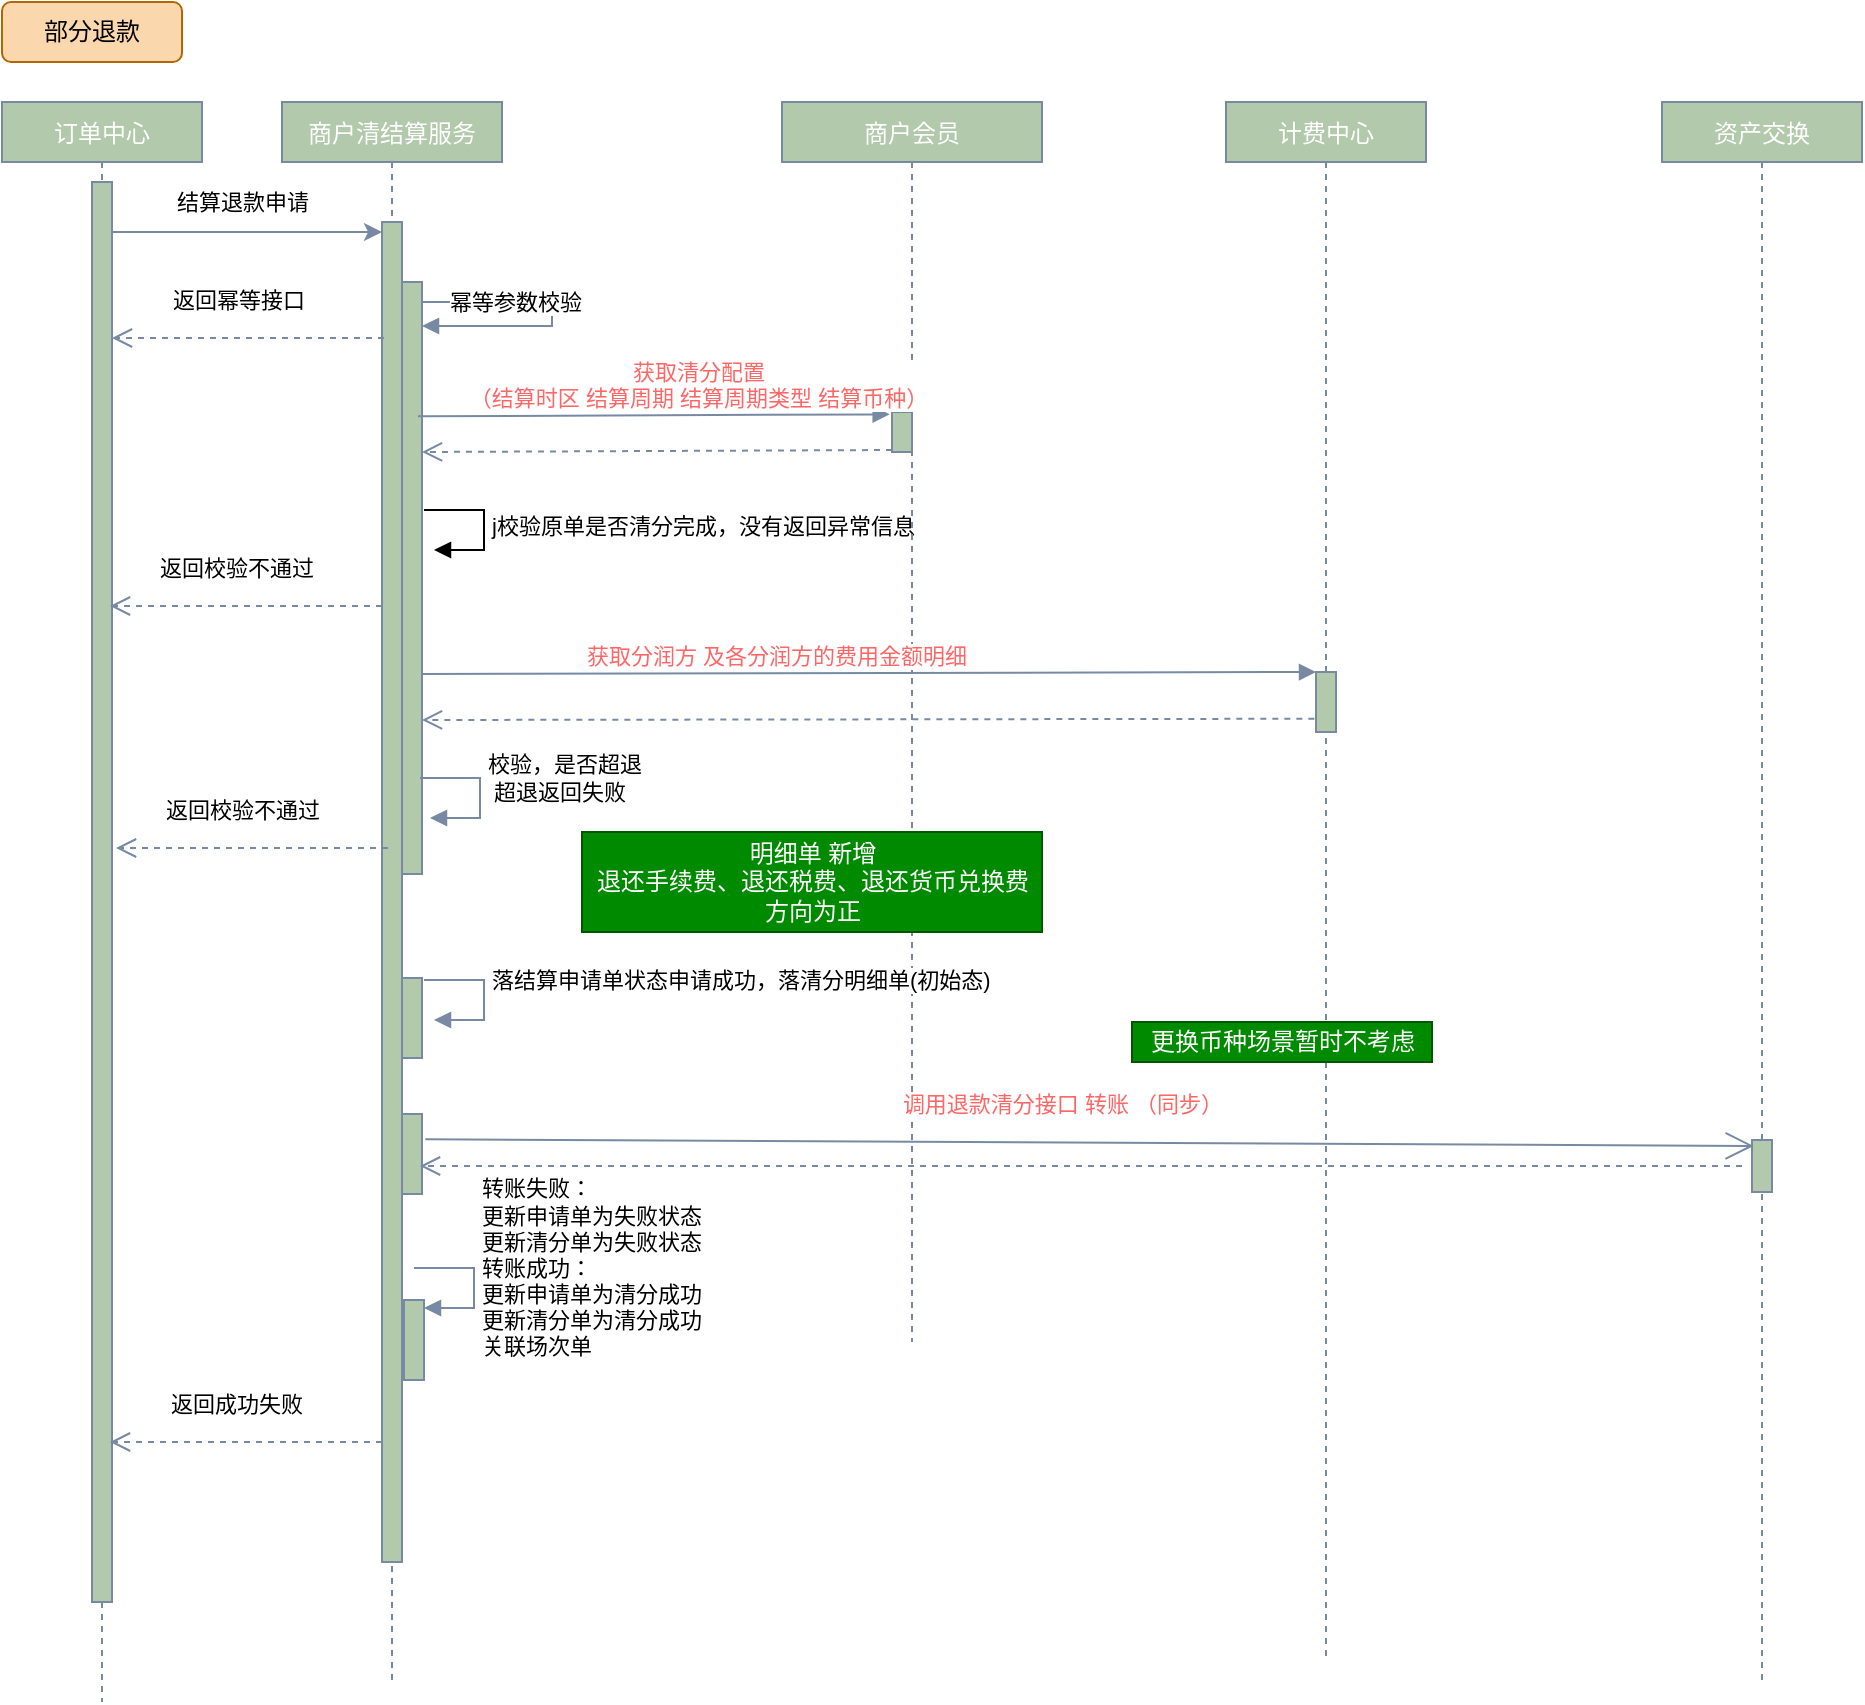 <mxfile version="16.0.3" type="github">
  <diagram id="kgpKYQtTHZ0yAKxKKP6v" name="Page-1">
    <mxGraphModel dx="1422" dy="754" grid="1" gridSize="10" guides="1" tooltips="1" connect="1" arrows="1" fold="1" page="1" pageScale="1" pageWidth="850" pageHeight="1100" math="0" shadow="0">
      <root>
        <mxCell id="0" />
        <mxCell id="1" parent="0" />
        <mxCell id="-24mSBLAlSgEENDBRZwc-1" value="订单中心" style="shape=umlLifeline;perimeter=lifelinePerimeter;container=1;collapsible=0;recursiveResize=0;shadow=0;strokeWidth=1;fillColor=#B2C9AB;strokeColor=#788AA3;fontColor=#FFFFFF;rounded=0;size=30;" parent="1" vertex="1">
          <mxGeometry x="20" y="60" width="100" height="800" as="geometry" />
        </mxCell>
        <mxCell id="-24mSBLAlSgEENDBRZwc-2" value="" style="points=[];perimeter=orthogonalPerimeter;shadow=0;strokeWidth=1;fillColor=#B2C9AB;strokeColor=#788AA3;fontColor=#46495D;rounded=0;" parent="-24mSBLAlSgEENDBRZwc-1" vertex="1">
          <mxGeometry x="45" y="40" width="10" height="710" as="geometry" />
        </mxCell>
        <mxCell id="-24mSBLAlSgEENDBRZwc-3" value="商户清结算服务" style="shape=umlLifeline;perimeter=lifelinePerimeter;container=1;collapsible=0;recursiveResize=0;shadow=0;strokeWidth=1;fillColor=#B2C9AB;strokeColor=#788AA3;fontColor=#FFFFFF;rounded=0;size=30;" parent="1" vertex="1">
          <mxGeometry x="160" y="60" width="110" height="790" as="geometry" />
        </mxCell>
        <mxCell id="-24mSBLAlSgEENDBRZwc-4" value="" style="points=[];perimeter=orthogonalPerimeter;shadow=0;strokeWidth=1;fillColor=#B2C9AB;strokeColor=#788AA3;fontColor=#46495D;rounded=0;" parent="-24mSBLAlSgEENDBRZwc-3" vertex="1">
          <mxGeometry x="50" y="60" width="10" height="670" as="geometry" />
        </mxCell>
        <mxCell id="-24mSBLAlSgEENDBRZwc-5" value="" style="html=1;points=[];perimeter=orthogonalPerimeter;fontSize=11;fontColor=#000000;strokeColor=#788AA3;fillColor=#B2C9AB;" parent="-24mSBLAlSgEENDBRZwc-3" vertex="1">
          <mxGeometry x="60" y="90" width="10" height="296" as="geometry" />
        </mxCell>
        <mxCell id="-24mSBLAlSgEENDBRZwc-6" value="幂等参数校验" style="edgeStyle=orthogonalEdgeStyle;html=1;align=left;spacingLeft=2;endArrow=block;rounded=0;fontSize=11;fontColor=#000000;strokeColor=#788AA3;fillColor=#B2C9AB;curved=0;exitX=1.003;exitY=0.207;exitDx=0;exitDy=0;exitPerimeter=0;" parent="-24mSBLAlSgEENDBRZwc-3" edge="1">
          <mxGeometry x="-0.824" relative="1" as="geometry">
            <mxPoint x="70.03" y="97.272" as="sourcePoint" />
            <Array as="points">
              <mxPoint x="135" y="100" />
              <mxPoint x="135" y="112" />
            </Array>
            <mxPoint as="offset" />
            <mxPoint x="70" y="112" as="targetPoint" />
          </mxGeometry>
        </mxCell>
        <mxCell id="-24mSBLAlSgEENDBRZwc-7" value="" style="html=1;points=[];perimeter=orthogonalPerimeter;fontSize=11;fontColor=#000000;strokeColor=#788AA3;fillColor=#B2C9AB;" parent="-24mSBLAlSgEENDBRZwc-3" vertex="1">
          <mxGeometry x="60" y="438" width="10" height="40" as="geometry" />
        </mxCell>
        <mxCell id="-24mSBLAlSgEENDBRZwc-8" value="校验，是否超退&lt;br&gt;&amp;nbsp;超退返回失败" style="edgeStyle=orthogonalEdgeStyle;html=1;align=left;spacingLeft=2;endArrow=block;rounded=0;entryX=1;entryY=0;fontSize=11;fontColor=#000000;strokeColor=#788AA3;strokeWidth=1;fillColor=#B2C9AB;curved=0;jumpStyle=none;" parent="-24mSBLAlSgEENDBRZwc-3" edge="1">
          <mxGeometry x="-0.2" relative="1" as="geometry">
            <mxPoint x="69" y="338" as="sourcePoint" />
            <Array as="points">
              <mxPoint x="99" y="338" />
            </Array>
            <mxPoint as="offset" />
            <mxPoint x="74" y="358" as="targetPoint" />
          </mxGeometry>
        </mxCell>
        <mxCell id="-24mSBLAlSgEENDBRZwc-9" value="" style="html=1;points=[];perimeter=orthogonalPerimeter;fontSize=11;fontColor=#000000;strokeColor=#788AA3;fillColor=#B2C9AB;" parent="-24mSBLAlSgEENDBRZwc-3" vertex="1">
          <mxGeometry x="60" y="506" width="10" height="40" as="geometry" />
        </mxCell>
        <mxCell id="-24mSBLAlSgEENDBRZwc-10" value="j校验原单是否清分完成，没有返回异常信息" style="edgeStyle=orthogonalEdgeStyle;html=1;align=left;spacingLeft=2;endArrow=block;rounded=0;entryX=1;entryY=0;" parent="-24mSBLAlSgEENDBRZwc-3" edge="1">
          <mxGeometry relative="1" as="geometry">
            <mxPoint x="71" y="204" as="sourcePoint" />
            <Array as="points">
              <mxPoint x="101" y="204" />
            </Array>
            <mxPoint x="76" y="224" as="targetPoint" />
          </mxGeometry>
        </mxCell>
        <mxCell id="-24mSBLAlSgEENDBRZwc-11" value="返回校验不通过" style="html=1;verticalAlign=bottom;endArrow=open;dashed=1;endSize=8;fontSize=11;fontColor=#000000;strokeColor=#788AA3;strokeWidth=1;fillColor=#B2C9AB;curved=0;jumpStyle=none;" parent="-24mSBLAlSgEENDBRZwc-3" edge="1">
          <mxGeometry x="0.077" y="-10" relative="1" as="geometry">
            <mxPoint x="50" y="252" as="sourcePoint" />
            <mxPoint x="-86" y="252" as="targetPoint" />
            <mxPoint as="offset" />
          </mxGeometry>
        </mxCell>
        <mxCell id="-24mSBLAlSgEENDBRZwc-12" value="计费中心" style="shape=umlLifeline;perimeter=lifelinePerimeter;container=1;collapsible=0;recursiveResize=0;shadow=0;strokeWidth=1;fillColor=#B2C9AB;strokeColor=#788AA3;fontColor=#FFFFFF;rounded=0;size=30;" parent="1" vertex="1">
          <mxGeometry x="632" y="60" width="100" height="780" as="geometry" />
        </mxCell>
        <mxCell id="-24mSBLAlSgEENDBRZwc-13" value="" style="html=1;points=[];perimeter=orthogonalPerimeter;fontSize=11;fontColor=#000000;strokeColor=#788AA3;fillColor=#B2C9AB;" parent="-24mSBLAlSgEENDBRZwc-12" vertex="1">
          <mxGeometry x="45" y="285" width="10" height="30" as="geometry" />
        </mxCell>
        <mxCell id="-24mSBLAlSgEENDBRZwc-14" value="资产交换" style="shape=umlLifeline;perimeter=lifelinePerimeter;container=1;collapsible=0;recursiveResize=0;shadow=0;strokeWidth=1;fillColor=#B2C9AB;strokeColor=#788AA3;fontColor=#FFFFFF;rounded=0;size=30;" parent="1" vertex="1">
          <mxGeometry x="850" y="60" width="100" height="790" as="geometry" />
        </mxCell>
        <mxCell id="-24mSBLAlSgEENDBRZwc-15" value="" style="html=1;points=[];perimeter=orthogonalPerimeter;fontSize=11;fontColor=#000000;strokeColor=#788AA3;fillColor=#B2C9AB;" parent="-24mSBLAlSgEENDBRZwc-14" vertex="1">
          <mxGeometry x="45" y="519" width="10" height="26" as="geometry" />
        </mxCell>
        <mxCell id="-24mSBLAlSgEENDBRZwc-16" value="商户会员" style="shape=umlLifeline;perimeter=lifelinePerimeter;container=1;collapsible=0;recursiveResize=0;shadow=0;strokeWidth=1;fillColor=#B2C9AB;strokeColor=#788AA3;fontColor=#FFFFFF;rounded=0;size=30;" parent="1" vertex="1">
          <mxGeometry x="410" y="60" width="130" height="620" as="geometry" />
        </mxCell>
        <mxCell id="-24mSBLAlSgEENDBRZwc-17" value="" style="html=1;points=[];perimeter=orthogonalPerimeter;fontSize=11;fontColor=#000000;strokeColor=#788AA3;fillColor=#B2C9AB;" parent="-24mSBLAlSgEENDBRZwc-16" vertex="1">
          <mxGeometry x="55" y="155" width="10" height="20" as="geometry" />
        </mxCell>
        <mxCell id="V6eHYc5XbVQKVzU8smpy-5" value="明细单 新增&lt;br&gt;退还手续费、退还税费、退还货币兑换费&lt;br&gt;方向为正" style="text;html=1;resizable=0;autosize=1;align=center;verticalAlign=middle;points=[];fillColor=#008a00;strokeColor=#005700;rounded=0;fontColor=#ffffff;" vertex="1" parent="-24mSBLAlSgEENDBRZwc-16">
          <mxGeometry x="-100" y="365" width="230" height="50" as="geometry" />
        </mxCell>
        <mxCell id="-24mSBLAlSgEENDBRZwc-18" value="" style="endArrow=classic;html=1;fontColor=#FFFFFF;strokeColor=#788AA3;fillColor=#B2C9AB;curved=0;" parent="1" source="-24mSBLAlSgEENDBRZwc-2" target="-24mSBLAlSgEENDBRZwc-4" edge="1">
          <mxGeometry width="50" height="50" relative="1" as="geometry">
            <mxPoint x="380" y="190" as="sourcePoint" />
            <mxPoint x="430" y="140" as="targetPoint" />
            <Array as="points">
              <mxPoint x="160" y="125" />
            </Array>
          </mxGeometry>
        </mxCell>
        <mxCell id="-24mSBLAlSgEENDBRZwc-19" value="&lt;font color=&quot;#000000&quot;&gt;&lt;font style=&quot;font-size: 11px ; line-height: 0.8&quot;&gt;结算退款申请&lt;/font&gt;&lt;br&gt;&lt;/font&gt;" style="text;html=1;resizable=0;autosize=1;align=center;verticalAlign=middle;points=[];fillColor=none;strokeColor=none;rounded=0;fontColor=#FFFFFF;" parent="1" vertex="1">
          <mxGeometry x="95" y="100" width="90" height="20" as="geometry" />
        </mxCell>
        <mxCell id="-24mSBLAlSgEENDBRZwc-20" value="&lt;font color=&quot;#ff6666&quot;&gt;获取清分配置&lt;br&gt;（结算时区 结算周期 结算周期类型 结算币种）&lt;/font&gt;" style="html=1;verticalAlign=bottom;endArrow=block;fontSize=11;fontColor=#000000;strokeColor=#788AA3;fillColor=#B2C9AB;curved=0;entryX=0.083;entryY=0.058;entryDx=0;entryDy=0;entryPerimeter=0;strokeWidth=1;jumpStyle=none;" parent="1" edge="1">
          <mxGeometry x="0.187" relative="1" as="geometry">
            <mxPoint x="228" y="217.16" as="sourcePoint" />
            <mxPoint x="463.83" y="216.16" as="targetPoint" />
            <Array as="points" />
            <mxPoint as="offset" />
          </mxGeometry>
        </mxCell>
        <mxCell id="-24mSBLAlSgEENDBRZwc-21" value="" style="html=1;verticalAlign=bottom;endArrow=open;dashed=1;endSize=8;exitX=0;exitY=0.95;fontSize=11;fontColor=#000000;strokeColor=#788AA3;fillColor=#B2C9AB;curved=0;" parent="1" edge="1">
          <mxGeometry x="0.276" y="-1" relative="1" as="geometry">
            <mxPoint x="230" y="235" as="targetPoint" />
            <mxPoint as="offset" />
            <mxPoint x="465" y="234" as="sourcePoint" />
          </mxGeometry>
        </mxCell>
        <mxCell id="-24mSBLAlSgEENDBRZwc-26" value="&lt;font color=&quot;#ff6666&quot;&gt;获取分润方 及各分润方的费用金额明细&lt;/font&gt;" style="html=1;verticalAlign=bottom;endArrow=block;entryX=0;entryY=0;fontSize=11;fontColor=#000000;strokeColor=#788AA3;strokeWidth=1;fillColor=#B2C9AB;curved=0;jumpStyle=none;" parent="1" target="-24mSBLAlSgEENDBRZwc-13" edge="1">
          <mxGeometry x="-0.208" relative="1" as="geometry">
            <mxPoint x="230" y="346" as="sourcePoint" />
            <mxPoint as="offset" />
          </mxGeometry>
        </mxCell>
        <mxCell id="-24mSBLAlSgEENDBRZwc-27" value="" style="html=1;verticalAlign=bottom;endArrow=open;dashed=1;endSize=8;fontSize=11;fontColor=#000000;strokeColor=#788AA3;strokeWidth=1;fillColor=#B2C9AB;curved=0;jumpStyle=none;exitX=-0.083;exitY=0.779;exitDx=0;exitDy=0;exitPerimeter=0;" parent="1" source="-24mSBLAlSgEENDBRZwc-13" edge="1">
          <mxGeometry relative="1" as="geometry">
            <mxPoint x="230" y="369" as="targetPoint" />
          </mxGeometry>
        </mxCell>
        <mxCell id="-24mSBLAlSgEENDBRZwc-28" value="&lt;font color=&quot;#ff6666&quot;&gt;调用退款清分接口 转账 （同步）&lt;/font&gt;" style="html=1;verticalAlign=bottom;endArrow=open;dashed=1;endSize=8;fontSize=11;fontColor=#000000;strokeColor=#788AA3;strokeWidth=1;fillColor=#B2C9AB;curved=0;jumpStyle=none;entryX=0.9;entryY=0.675;entryDx=0;entryDy=0;entryPerimeter=0;" parent="1" edge="1">
          <mxGeometry x="0.029" y="-22" relative="1" as="geometry">
            <mxPoint x="229" y="592" as="targetPoint" />
            <mxPoint x="890" y="592" as="sourcePoint" />
            <mxPoint as="offset" />
          </mxGeometry>
        </mxCell>
        <mxCell id="-24mSBLAlSgEENDBRZwc-29" value="" style="endArrow=open;endFill=1;endSize=12;html=1;fontSize=11;fontColor=#000000;strokeColor=#788AA3;strokeWidth=1;fillColor=#B2C9AB;curved=0;jumpStyle=none;exitX=1.167;exitY=0.342;exitDx=0;exitDy=0;exitPerimeter=0;entryX=0.083;entryY=0.115;entryDx=0;entryDy=0;entryPerimeter=0;" parent="1" target="-24mSBLAlSgEENDBRZwc-15" edge="1">
          <mxGeometry width="160" relative="1" as="geometry">
            <mxPoint x="231.67" y="578.68" as="sourcePoint" />
            <mxPoint x="890" y="545" as="targetPoint" />
            <Array as="points" />
          </mxGeometry>
        </mxCell>
        <mxCell id="-24mSBLAlSgEENDBRZwc-30" value="部分退款" style="rounded=1;whiteSpace=wrap;html=1;fillColor=#fad7ac;strokeColor=#b46504;" parent="1" vertex="1">
          <mxGeometry x="20" y="10" width="90" height="30" as="geometry" />
        </mxCell>
        <mxCell id="-24mSBLAlSgEENDBRZwc-31" value="返回成功失败" style="html=1;verticalAlign=bottom;endArrow=open;dashed=1;endSize=8;fontSize=11;fontColor=#000000;strokeColor=#788AA3;strokeWidth=1;fillColor=#B2C9AB;curved=0;jumpStyle=none;" parent="1" edge="1">
          <mxGeometry x="0.077" y="-10" relative="1" as="geometry">
            <mxPoint x="210" y="730" as="sourcePoint" />
            <mxPoint x="74" y="730" as="targetPoint" />
            <mxPoint as="offset" />
          </mxGeometry>
        </mxCell>
        <mxCell id="-24mSBLAlSgEENDBRZwc-32" value="" style="html=1;points=[];perimeter=orthogonalPerimeter;fontSize=11;fontColor=#000000;strokeColor=#788AA3;fillColor=#B2C9AB;" parent="1" vertex="1">
          <mxGeometry x="221" y="659" width="10" height="40" as="geometry" />
        </mxCell>
        <mxCell id="-24mSBLAlSgEENDBRZwc-33" value="转账失败：&lt;br&gt;更新申请单为失败状态&lt;br&gt;更新清分单为失败状态&lt;br&gt;转账成功：&lt;br&gt;更新申请单为清分成功&lt;br&gt;更新清分单为清分成功&lt;br&gt;关联场次单" style="edgeStyle=orthogonalEdgeStyle;html=1;align=left;spacingLeft=2;endArrow=block;rounded=0;entryX=1;entryY=0;fontSize=11;fontColor=#000000;strokeColor=#788AA3;strokeWidth=1;fillColor=#B2C9AB;curved=0;jumpStyle=none;" parent="1" edge="1">
          <mxGeometry x="-0.2" relative="1" as="geometry">
            <mxPoint x="226" y="643" as="sourcePoint" />
            <Array as="points">
              <mxPoint x="256" y="643" />
            </Array>
            <mxPoint as="offset" />
            <mxPoint x="231" y="663" as="targetPoint" />
          </mxGeometry>
        </mxCell>
        <mxCell id="-24mSBLAlSgEENDBRZwc-34" value="更换币种场景暂时不考虑" style="text;html=1;resizable=0;autosize=1;align=center;verticalAlign=middle;points=[];fillColor=#008a00;strokeColor=#005700;rounded=0;fontColor=#ffffff;" parent="1" vertex="1">
          <mxGeometry x="585" y="520" width="150" height="20" as="geometry" />
        </mxCell>
        <mxCell id="V6eHYc5XbVQKVzU8smpy-1" value="落结算申请单状态申请成功，落清分明细单(初始态)" style="edgeStyle=orthogonalEdgeStyle;html=1;align=left;spacingLeft=2;endArrow=block;rounded=0;entryX=1;entryY=0;fontSize=11;fontColor=#000000;strokeColor=#788AA3;strokeWidth=1;fillColor=#B2C9AB;curved=0;jumpStyle=none;" edge="1" parent="1">
          <mxGeometry x="-0.2" relative="1" as="geometry">
            <mxPoint x="231" y="499" as="sourcePoint" />
            <Array as="points">
              <mxPoint x="261" y="499" />
            </Array>
            <mxPoint as="offset" />
            <mxPoint x="236" y="519" as="targetPoint" />
          </mxGeometry>
        </mxCell>
        <mxCell id="V6eHYc5XbVQKVzU8smpy-2" value="返回校验不通过" style="html=1;verticalAlign=bottom;endArrow=open;dashed=1;endSize=8;fontSize=11;fontColor=#000000;strokeColor=#788AA3;strokeWidth=1;fillColor=#B2C9AB;curved=0;jumpStyle=none;" edge="1" parent="1">
          <mxGeometry x="0.077" y="-10" relative="1" as="geometry">
            <mxPoint x="213" y="433" as="sourcePoint" />
            <mxPoint x="77" y="433" as="targetPoint" />
            <mxPoint as="offset" />
          </mxGeometry>
        </mxCell>
        <mxCell id="V6eHYc5XbVQKVzU8smpy-3" value="返回幂等接口" style="html=1;verticalAlign=bottom;endArrow=open;dashed=1;endSize=8;fontSize=11;fontColor=#000000;strokeColor=#788AA3;strokeWidth=1;fillColor=#B2C9AB;curved=0;jumpStyle=none;" edge="1" parent="1">
          <mxGeometry x="0.077" y="-10" relative="1" as="geometry">
            <mxPoint x="211" y="178" as="sourcePoint" />
            <mxPoint x="75" y="178" as="targetPoint" />
            <mxPoint as="offset" />
          </mxGeometry>
        </mxCell>
      </root>
    </mxGraphModel>
  </diagram>
</mxfile>
